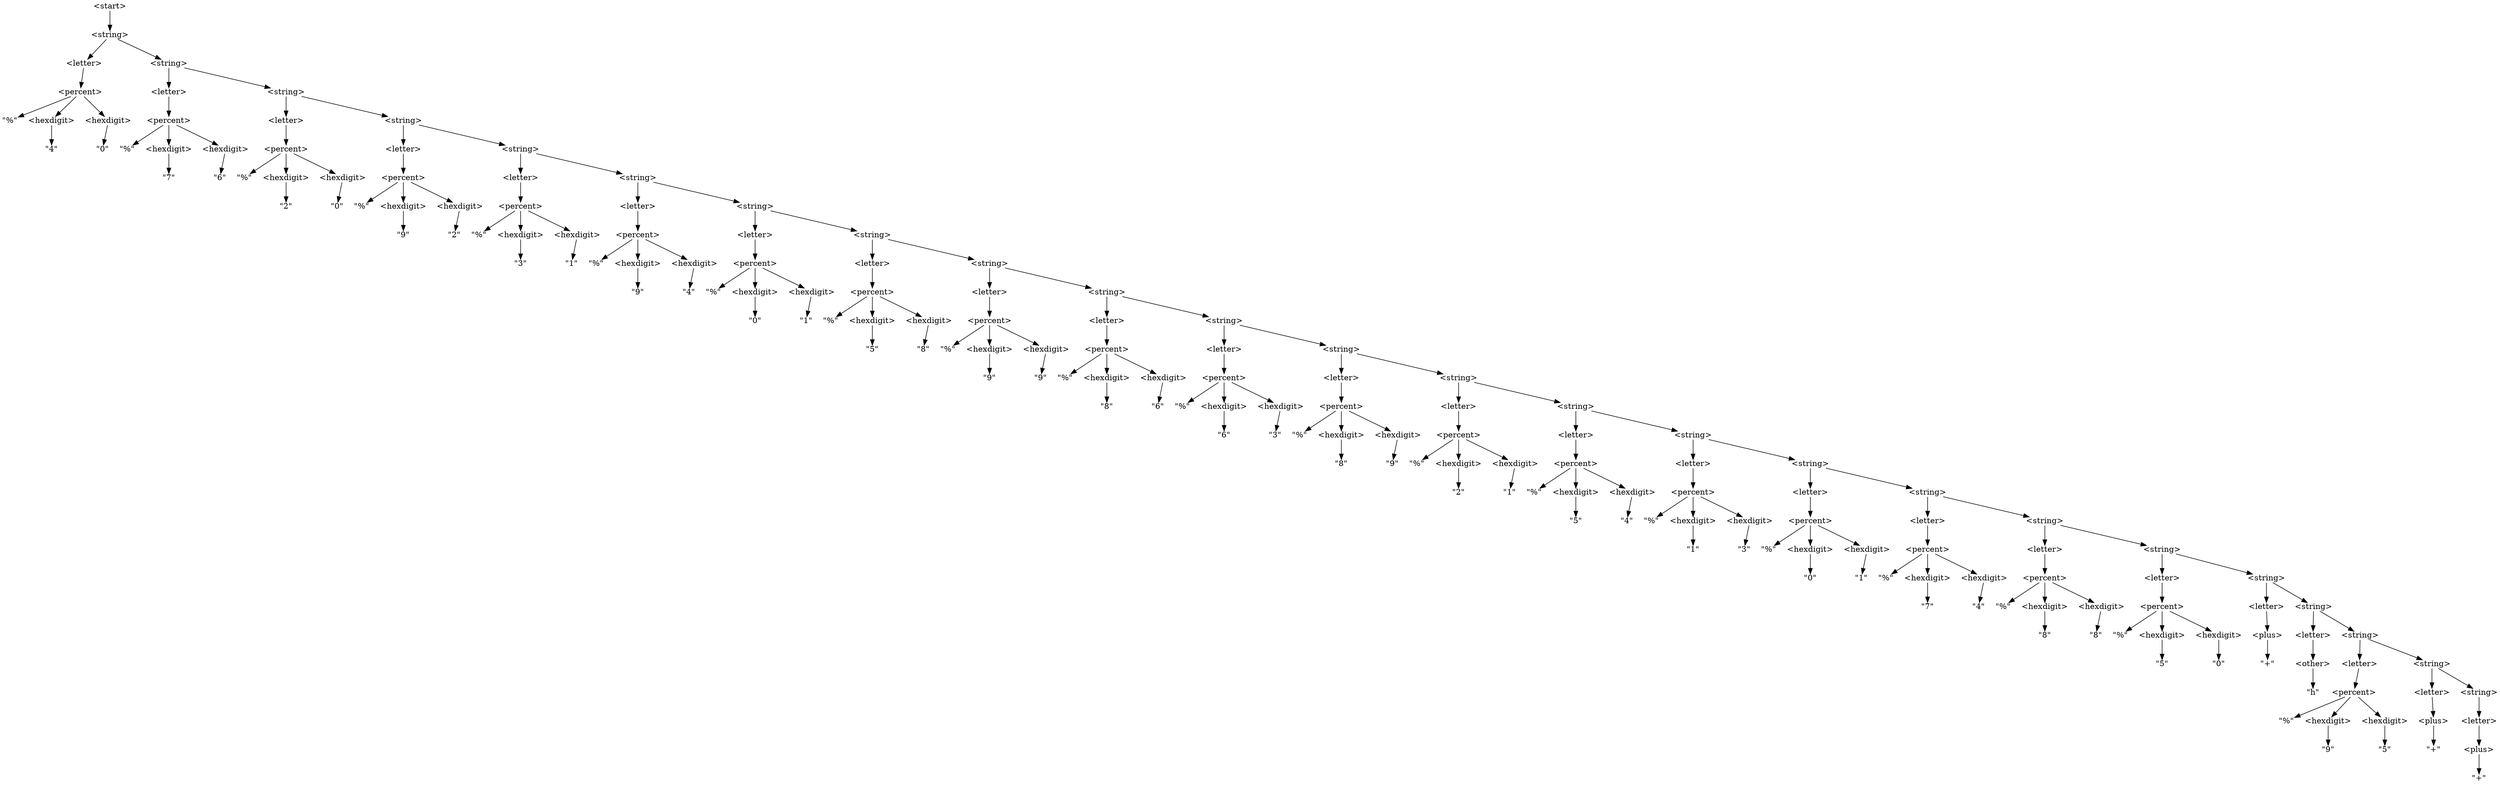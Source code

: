 digraph DerivationTree {

    node [shape=plain];

    n1 [label="\<start\>"];
    n2 [label="\<string\>"];
    n1 -> n2;

    n3 [label="\<letter\>"];
    n2 -> n3;

    n4 [label="\<string\>"];
    n2 -> n4;

    n5 [label="\<percent\>"];
    n3 -> n5;

    n6 [label="\<letter\>"];
    n4 -> n6;

    n7 [label="\<string\>"];
    n4 -> n7;

    n8 [label="\"%\""];
    n5 -> n8;

    n9 [label="\<hexdigit\>"];
    n5 -> n9;

    n10 [label="\<hexdigit\>"];
    n5 -> n10;

    n11 [label="\<percent\>"];
    n6 -> n11;

    n12 [label="\<letter\>"];
    n7 -> n12;

    n13 [label="\<string\>"];
    n7 -> n13;

    n14 [label="\"4\""];
    n9 -> n14;

    n15 [label="\"0\""];
    n10 -> n15;

    n16 [label="\"%\""];
    n11 -> n16;

    n17 [label="\<hexdigit\>"];
    n11 -> n17;

    n18 [label="\<hexdigit\>"];
    n11 -> n18;

    n19 [label="\<percent\>"];
    n12 -> n19;

    n20 [label="\<letter\>"];
    n13 -> n20;

    n21 [label="\<string\>"];
    n13 -> n21;

    n22 [label="\"7\""];
    n17 -> n22;

    n23 [label="\"6\""];
    n18 -> n23;

    n24 [label="\"%\""];
    n19 -> n24;

    n25 [label="\<hexdigit\>"];
    n19 -> n25;

    n26 [label="\<hexdigit\>"];
    n19 -> n26;

    n27 [label="\<percent\>"];
    n20 -> n27;

    n28 [label="\<letter\>"];
    n21 -> n28;

    n29 [label="\<string\>"];
    n21 -> n29;

    n30 [label="\"2\""];
    n25 -> n30;

    n31 [label="\"0\""];
    n26 -> n31;

    n32 [label="\"%\""];
    n27 -> n32;

    n33 [label="\<hexdigit\>"];
    n27 -> n33;

    n34 [label="\<hexdigit\>"];
    n27 -> n34;

    n35 [label="\<percent\>"];
    n28 -> n35;

    n36 [label="\<letter\>"];
    n29 -> n36;

    n37 [label="\<string\>"];
    n29 -> n37;

    n38 [label="\"9\""];
    n33 -> n38;

    n39 [label="\"2\""];
    n34 -> n39;

    n40 [label="\"%\""];
    n35 -> n40;

    n41 [label="\<hexdigit\>"];
    n35 -> n41;

    n42 [label="\<hexdigit\>"];
    n35 -> n42;

    n43 [label="\<percent\>"];
    n36 -> n43;

    n44 [label="\<letter\>"];
    n37 -> n44;

    n45 [label="\<string\>"];
    n37 -> n45;

    n46 [label="\"3\""];
    n41 -> n46;

    n47 [label="\"1\""];
    n42 -> n47;

    n48 [label="\"%\""];
    n43 -> n48;

    n49 [label="\<hexdigit\>"];
    n43 -> n49;

    n50 [label="\<hexdigit\>"];
    n43 -> n50;

    n51 [label="\<percent\>"];
    n44 -> n51;

    n52 [label="\<letter\>"];
    n45 -> n52;

    n53 [label="\<string\>"];
    n45 -> n53;

    n54 [label="\"9\""];
    n49 -> n54;

    n55 [label="\"4\""];
    n50 -> n55;

    n56 [label="\"%\""];
    n51 -> n56;

    n57 [label="\<hexdigit\>"];
    n51 -> n57;

    n58 [label="\<hexdigit\>"];
    n51 -> n58;

    n59 [label="\<percent\>"];
    n52 -> n59;

    n60 [label="\<letter\>"];
    n53 -> n60;

    n61 [label="\<string\>"];
    n53 -> n61;

    n62 [label="\"0\""];
    n57 -> n62;

    n63 [label="\"1\""];
    n58 -> n63;

    n64 [label="\"%\""];
    n59 -> n64;

    n65 [label="\<hexdigit\>"];
    n59 -> n65;

    n66 [label="\<hexdigit\>"];
    n59 -> n66;

    n67 [label="\<percent\>"];
    n60 -> n67;

    n68 [label="\<letter\>"];
    n61 -> n68;

    n69 [label="\<string\>"];
    n61 -> n69;

    n70 [label="\"5\""];
    n65 -> n70;

    n71 [label="\"8\""];
    n66 -> n71;

    n72 [label="\"%\""];
    n67 -> n72;

    n73 [label="\<hexdigit\>"];
    n67 -> n73;

    n74 [label="\<hexdigit\>"];
    n67 -> n74;

    n75 [label="\<percent\>"];
    n68 -> n75;

    n76 [label="\<letter\>"];
    n69 -> n76;

    n77 [label="\<string\>"];
    n69 -> n77;

    n78 [label="\"9\""];
    n73 -> n78;

    n79 [label="\"9\""];
    n74 -> n79;

    n80 [label="\"%\""];
    n75 -> n80;

    n81 [label="\<hexdigit\>"];
    n75 -> n81;

    n82 [label="\<hexdigit\>"];
    n75 -> n82;

    n83 [label="\<percent\>"];
    n76 -> n83;

    n84 [label="\<letter\>"];
    n77 -> n84;

    n85 [label="\<string\>"];
    n77 -> n85;

    n86 [label="\"8\""];
    n81 -> n86;

    n87 [label="\"6\""];
    n82 -> n87;

    n88 [label="\"%\""];
    n83 -> n88;

    n89 [label="\<hexdigit\>"];
    n83 -> n89;

    n90 [label="\<hexdigit\>"];
    n83 -> n90;

    n91 [label="\<percent\>"];
    n84 -> n91;

    n92 [label="\<letter\>"];
    n85 -> n92;

    n93 [label="\<string\>"];
    n85 -> n93;

    n94 [label="\"6\""];
    n89 -> n94;

    n95 [label="\"3\""];
    n90 -> n95;

    n96 [label="\"%\""];
    n91 -> n96;

    n97 [label="\<hexdigit\>"];
    n91 -> n97;

    n98 [label="\<hexdigit\>"];
    n91 -> n98;

    n99 [label="\<percent\>"];
    n92 -> n99;

    n100 [label="\<letter\>"];
    n93 -> n100;

    n101 [label="\<string\>"];
    n93 -> n101;

    n102 [label="\"8\""];
    n97 -> n102;

    n103 [label="\"9\""];
    n98 -> n103;

    n104 [label="\"%\""];
    n99 -> n104;

    n105 [label="\<hexdigit\>"];
    n99 -> n105;

    n106 [label="\<hexdigit\>"];
    n99 -> n106;

    n107 [label="\<percent\>"];
    n100 -> n107;

    n108 [label="\<letter\>"];
    n101 -> n108;

    n109 [label="\<string\>"];
    n101 -> n109;

    n110 [label="\"2\""];
    n105 -> n110;

    n111 [label="\"1\""];
    n106 -> n111;

    n112 [label="\"%\""];
    n107 -> n112;

    n113 [label="\<hexdigit\>"];
    n107 -> n113;

    n114 [label="\<hexdigit\>"];
    n107 -> n114;

    n115 [label="\<percent\>"];
    n108 -> n115;

    n116 [label="\<letter\>"];
    n109 -> n116;

    n117 [label="\<string\>"];
    n109 -> n117;

    n118 [label="\"5\""];
    n113 -> n118;

    n119 [label="\"4\""];
    n114 -> n119;

    n120 [label="\"%\""];
    n115 -> n120;

    n121 [label="\<hexdigit\>"];
    n115 -> n121;

    n122 [label="\<hexdigit\>"];
    n115 -> n122;

    n123 [label="\<percent\>"];
    n116 -> n123;

    n124 [label="\<letter\>"];
    n117 -> n124;

    n125 [label="\<string\>"];
    n117 -> n125;

    n126 [label="\"1\""];
    n121 -> n126;

    n127 [label="\"3\""];
    n122 -> n127;

    n128 [label="\"%\""];
    n123 -> n128;

    n129 [label="\<hexdigit\>"];
    n123 -> n129;

    n130 [label="\<hexdigit\>"];
    n123 -> n130;

    n131 [label="\<percent\>"];
    n124 -> n131;

    n132 [label="\<letter\>"];
    n125 -> n132;

    n133 [label="\<string\>"];
    n125 -> n133;

    n134 [label="\"0\""];
    n129 -> n134;

    n135 [label="\"1\""];
    n130 -> n135;

    n136 [label="\"%\""];
    n131 -> n136;

    n137 [label="\<hexdigit\>"];
    n131 -> n137;

    n138 [label="\<hexdigit\>"];
    n131 -> n138;

    n139 [label="\<percent\>"];
    n132 -> n139;

    n140 [label="\<letter\>"];
    n133 -> n140;

    n141 [label="\<string\>"];
    n133 -> n141;

    n142 [label="\"7\""];
    n137 -> n142;

    n143 [label="\"4\""];
    n138 -> n143;

    n144 [label="\"%\""];
    n139 -> n144;

    n145 [label="\<hexdigit\>"];
    n139 -> n145;

    n146 [label="\<hexdigit\>"];
    n139 -> n146;

    n147 [label="\<percent\>"];
    n140 -> n147;

    n148 [label="\<letter\>"];
    n141 -> n148;

    n149 [label="\<string\>"];
    n141 -> n149;

    n150 [label="\"8\""];
    n145 -> n150;

    n151 [label="\"8\""];
    n146 -> n151;

    n152 [label="\"%\""];
    n147 -> n152;

    n153 [label="\<hexdigit\>"];
    n147 -> n153;

    n154 [label="\<hexdigit\>"];
    n147 -> n154;

    n155 [label="\<plus\>"];
    n148 -> n155;

    n156 [label="\<letter\>"];
    n149 -> n156;

    n157 [label="\<string\>"];
    n149 -> n157;

    n158 [label="\"5\""];
    n153 -> n158;

    n159 [label="\"0\""];
    n154 -> n159;

    n160 [label="\"+\""];
    n155 -> n160;

    n161 [label="\<other\>"];
    n156 -> n161;

    n162 [label="\<letter\>"];
    n157 -> n162;

    n163 [label="\<string\>"];
    n157 -> n163;

    n164 [label="\"h\""];
    n161 -> n164;

    n165 [label="\<percent\>"];
    n162 -> n165;

    n166 [label="\<letter\>"];
    n163 -> n166;

    n167 [label="\<string\>"];
    n163 -> n167;

    n168 [label="\"%\""];
    n165 -> n168;

    n169 [label="\<hexdigit\>"];
    n165 -> n169;

    n170 [label="\<hexdigit\>"];
    n165 -> n170;

    n171 [label="\<plus\>"];
    n166 -> n171;

    n172 [label="\<letter\>"];
    n167 -> n172;

    n173 [label="\"9\""];
    n169 -> n173;

    n174 [label="\"5\""];
    n170 -> n174;

    n175 [label="\"+\""];
    n171 -> n175;

    n176 [label="\<plus\>"];
    n172 -> n176;

    n177 [label="\"+\""];
    n176 -> n177;

}